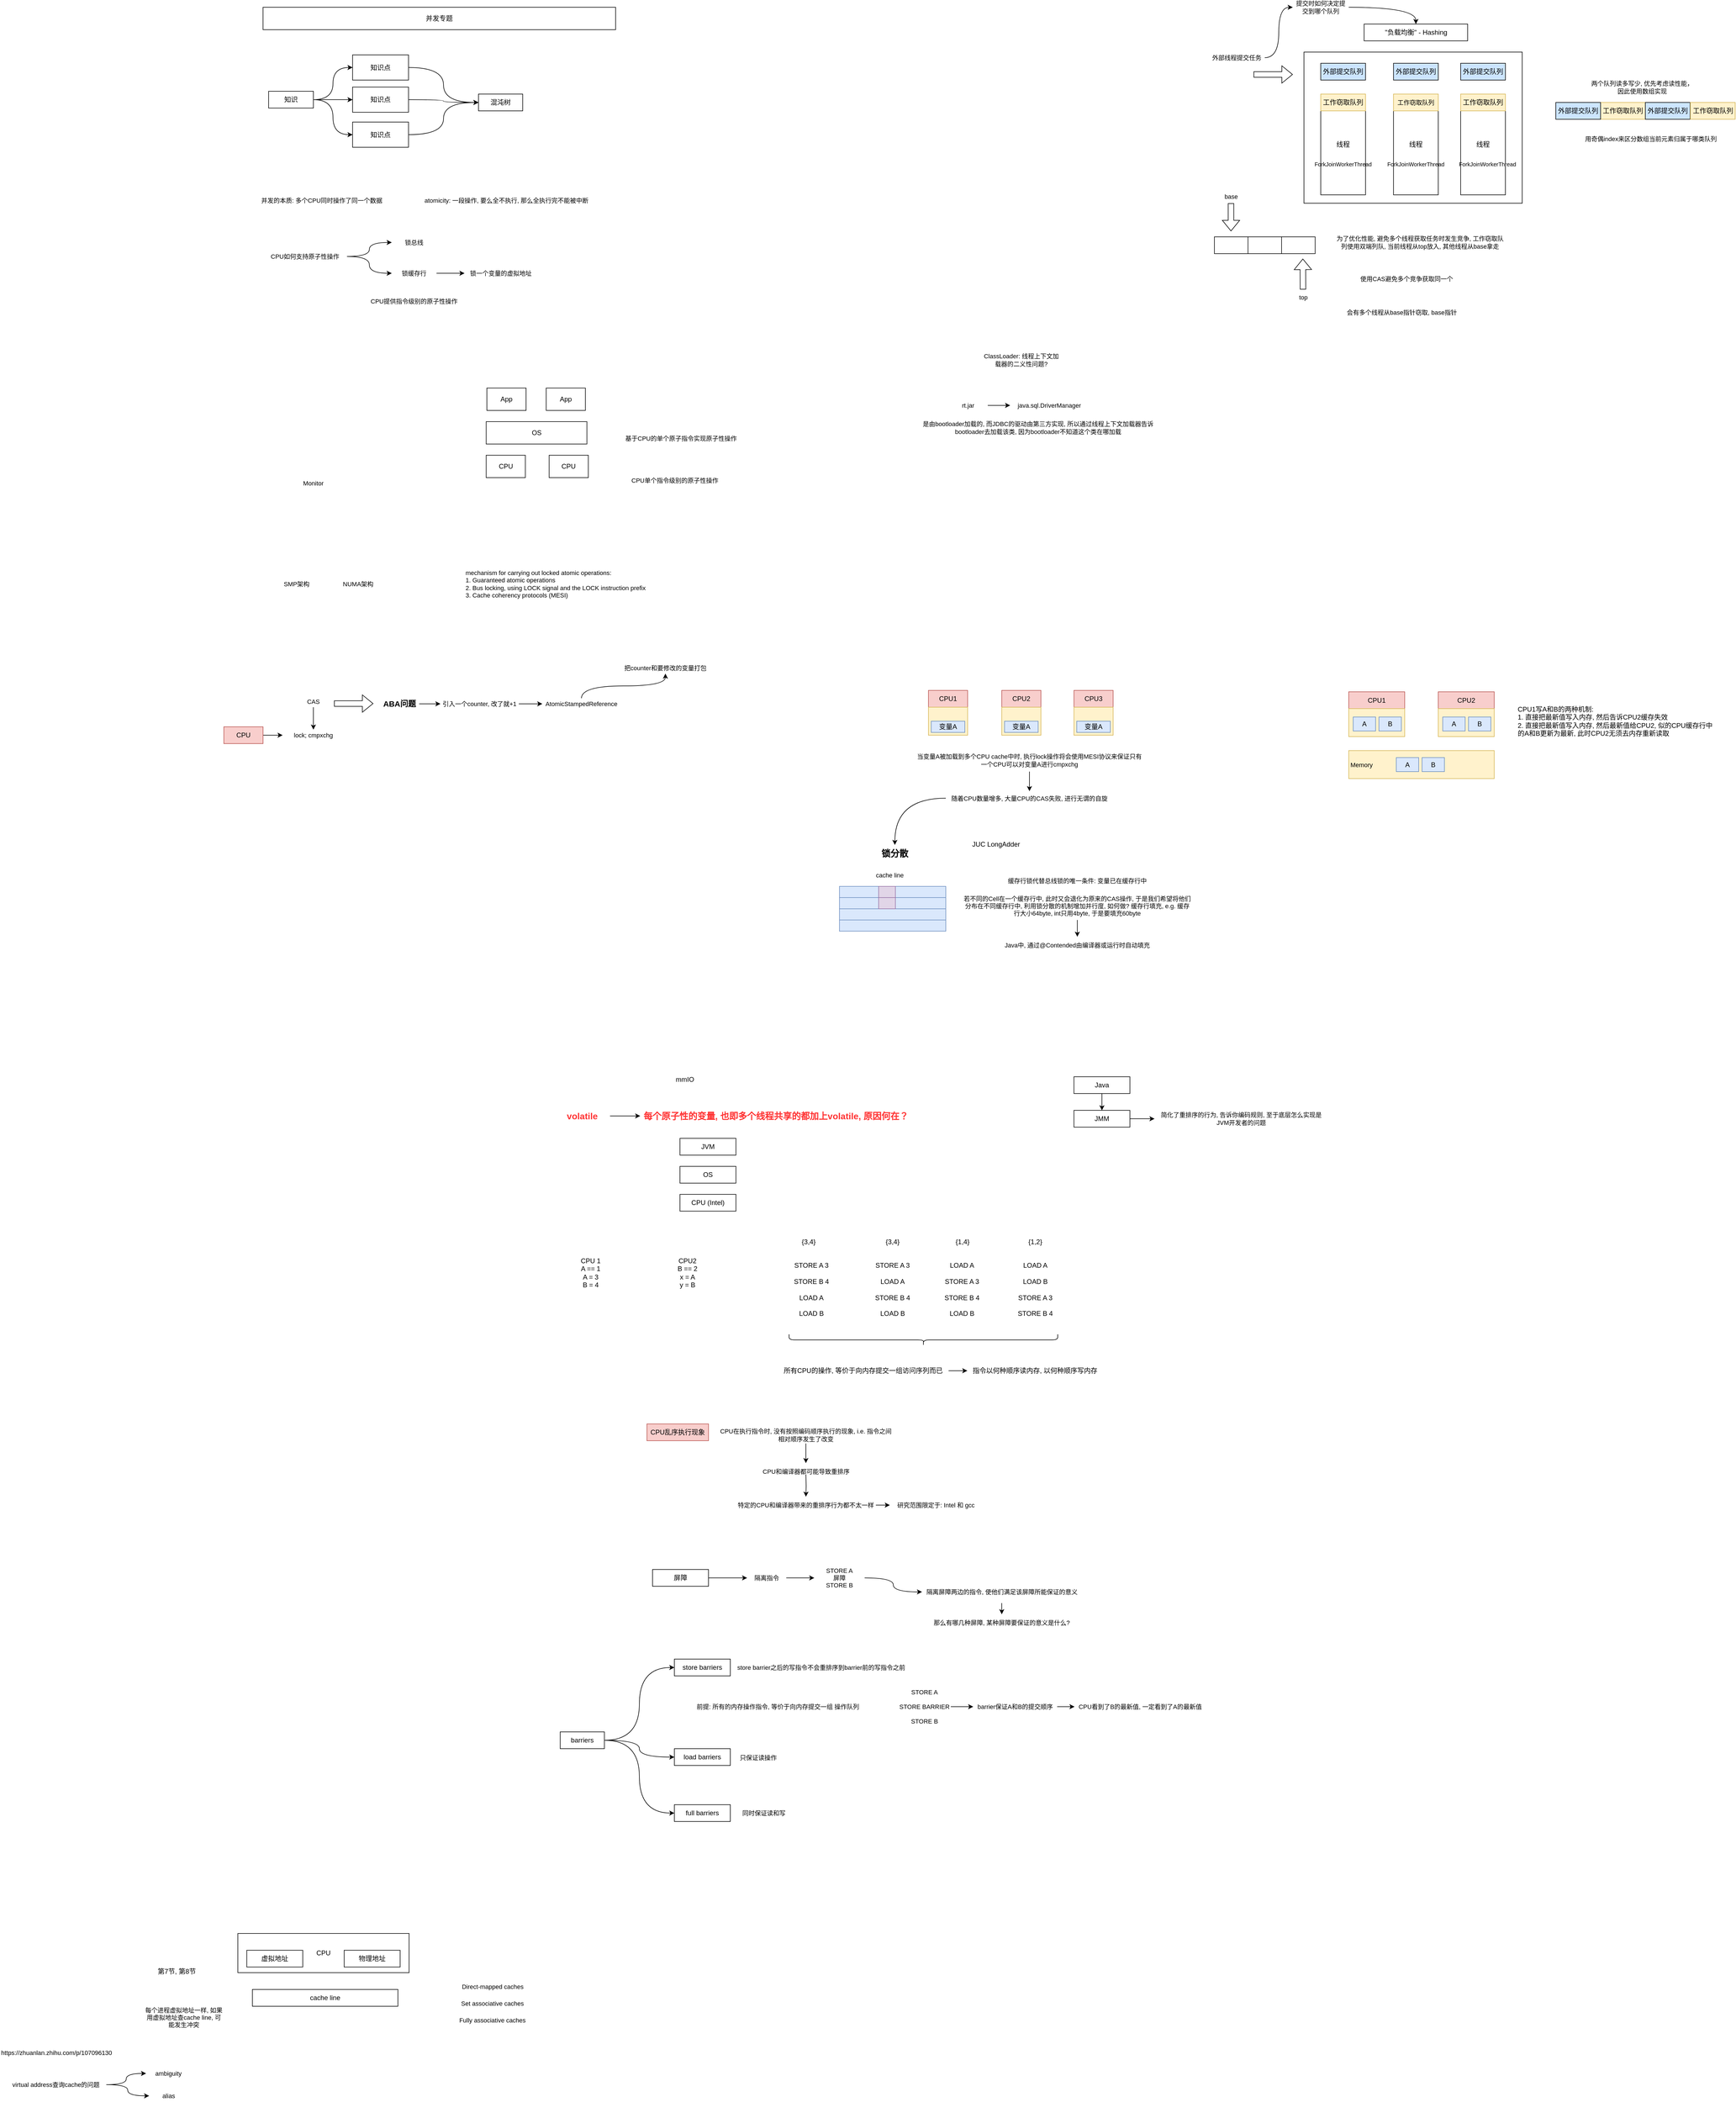 <mxfile version="24.7.12">
  <diagram name="Page-1" id="iqe3As87bchgCNZe354T">
    <mxGraphModel dx="2261" dy="761" grid="1" gridSize="10" guides="1" tooltips="1" connect="1" arrows="1" fold="1" page="1" pageScale="1" pageWidth="827" pageHeight="1169" math="0" shadow="0">
      <root>
        <mxCell id="0" />
        <mxCell id="1" parent="0" />
        <mxCell id="99BcAxhjOU1GVthHqTRR-21" value="CPU" style="rounded=0;whiteSpace=wrap;html=1;" parent="1" vertex="1">
          <mxGeometry x="55" y="3520" width="306" height="70" as="geometry" />
        </mxCell>
        <mxCell id="UsoG7qOwd3O0ct9gbPl3-1" value="" style="rounded=0;whiteSpace=wrap;html=1;" parent="1" vertex="1">
          <mxGeometry x="1960" y="160" width="390" height="270" as="geometry" />
        </mxCell>
        <mxCell id="UsoG7qOwd3O0ct9gbPl3-2" value="线程" style="rounded=0;whiteSpace=wrap;html=1;" parent="1" vertex="1">
          <mxGeometry x="1990" y="235" width="80" height="180" as="geometry" />
        </mxCell>
        <mxCell id="UsoG7qOwd3O0ct9gbPl3-5" value="" style="shape=flexArrow;endArrow=classic;html=1;rounded=0;" parent="1" edge="1">
          <mxGeometry width="50" height="50" relative="1" as="geometry">
            <mxPoint x="1870" y="200" as="sourcePoint" />
            <mxPoint x="1940" y="200" as="targetPoint" />
          </mxGeometry>
        </mxCell>
        <mxCell id="UsoG7qOwd3O0ct9gbPl3-6" value="工作窃取队列" style="rounded=0;whiteSpace=wrap;html=1;fillColor=#fff2cc;strokeColor=#d6b656;" parent="1" vertex="1">
          <mxGeometry x="1990" y="235" width="80" height="30" as="geometry" />
        </mxCell>
        <mxCell id="UsoG7qOwd3O0ct9gbPl3-9" value="线程" style="rounded=0;whiteSpace=wrap;html=1;" parent="1" vertex="1">
          <mxGeometry x="2120" y="235" width="80" height="180" as="geometry" />
        </mxCell>
        <mxCell id="UsoG7qOwd3O0ct9gbPl3-10" value="工作窃取队列" style="rounded=0;whiteSpace=wrap;html=1;fontSize=11;fillColor=#fff2cc;strokeColor=#d6b656;" parent="1" vertex="1">
          <mxGeometry x="2120" y="235" width="80" height="30" as="geometry" />
        </mxCell>
        <mxCell id="UsoG7qOwd3O0ct9gbPl3-11" value="线程" style="rounded=0;whiteSpace=wrap;html=1;" parent="1" vertex="1">
          <mxGeometry x="2240" y="235" width="80" height="180" as="geometry" />
        </mxCell>
        <mxCell id="UsoG7qOwd3O0ct9gbPl3-12" value="工作窃取队列" style="rounded=0;whiteSpace=wrap;html=1;fillColor=#fff2cc;strokeColor=#d6b656;" parent="1" vertex="1">
          <mxGeometry x="2240" y="235" width="80" height="30" as="geometry" />
        </mxCell>
        <mxCell id="UsoG7qOwd3O0ct9gbPl3-13" value="" style="rounded=0;whiteSpace=wrap;html=1;" parent="1" vertex="1">
          <mxGeometry x="1800" y="490" width="60" height="30" as="geometry" />
        </mxCell>
        <mxCell id="UsoG7qOwd3O0ct9gbPl3-14" value="" style="rounded=0;whiteSpace=wrap;html=1;" parent="1" vertex="1">
          <mxGeometry x="1860" y="490" width="60" height="30" as="geometry" />
        </mxCell>
        <mxCell id="UsoG7qOwd3O0ct9gbPl3-15" value="" style="rounded=0;whiteSpace=wrap;html=1;" parent="1" vertex="1">
          <mxGeometry x="1920" y="490" width="60" height="30" as="geometry" />
        </mxCell>
        <mxCell id="UsoG7qOwd3O0ct9gbPl3-17" value="为了优化性能, 避免多个线程获取任务时发生竞争, 工作窃取队列使用双端列队, 当前线程从top放入, 其他线程从base拿走" style="text;html=1;strokeColor=none;fillColor=none;align=center;verticalAlign=middle;whiteSpace=wrap;rounded=0;fontSize=11;" parent="1" vertex="1">
          <mxGeometry x="2015" y="480" width="305" height="40" as="geometry" />
        </mxCell>
        <mxCell id="UsoG7qOwd3O0ct9gbPl3-18" value="使用CAS避免多个竞争获取同一个&amp;nbsp;" style="text;html=1;strokeColor=none;fillColor=none;align=center;verticalAlign=middle;whiteSpace=wrap;rounded=0;fontSize=11;" parent="1" vertex="1">
          <mxGeometry x="2005" y="545" width="280" height="40" as="geometry" />
        </mxCell>
        <mxCell id="UsoG7qOwd3O0ct9gbPl3-19" value="" style="shape=flexArrow;endArrow=classic;html=1;rounded=0;" parent="1" edge="1">
          <mxGeometry width="50" height="50" relative="1" as="geometry">
            <mxPoint x="1829.62" y="430" as="sourcePoint" />
            <mxPoint x="1829.62" y="480" as="targetPoint" />
          </mxGeometry>
        </mxCell>
        <mxCell id="UsoG7qOwd3O0ct9gbPl3-20" value="" style="shape=flexArrow;endArrow=classic;html=1;rounded=0;" parent="1" edge="1">
          <mxGeometry width="50" height="50" relative="1" as="geometry">
            <mxPoint x="1958.23" y="584" as="sourcePoint" />
            <mxPoint x="1958" y="529" as="targetPoint" />
          </mxGeometry>
        </mxCell>
        <mxCell id="UsoG7qOwd3O0ct9gbPl3-21" value="top" style="text;html=1;strokeColor=none;fillColor=none;align=center;verticalAlign=middle;whiteSpace=wrap;rounded=0;fontSize=11;" parent="1" vertex="1">
          <mxGeometry x="1934" y="585" width="50" height="25" as="geometry" />
        </mxCell>
        <mxCell id="UsoG7qOwd3O0ct9gbPl3-22" value="base" style="text;html=1;strokeColor=none;fillColor=none;align=center;verticalAlign=middle;whiteSpace=wrap;rounded=0;fontSize=11;" parent="1" vertex="1">
          <mxGeometry x="1805" y="405" width="50" height="25" as="geometry" />
        </mxCell>
        <mxCell id="UsoG7qOwd3O0ct9gbPl3-23" value="会有多个线程从base指针窃取, base指针" style="text;html=1;strokeColor=none;fillColor=none;align=center;verticalAlign=middle;whiteSpace=wrap;rounded=0;fontSize=11;" parent="1" vertex="1">
          <mxGeometry x="2015" y="610" width="240" height="30" as="geometry" />
        </mxCell>
        <mxCell id="UsoG7qOwd3O0ct9gbPl3-35" style="edgeStyle=orthogonalEdgeStyle;rounded=0;orthogonalLoop=1;jettySize=auto;html=1;entryX=0;entryY=0.5;entryDx=0;entryDy=0;curved=1;" parent="1" source="UsoG7qOwd3O0ct9gbPl3-24" target="UsoG7qOwd3O0ct9gbPl3-33" edge="1">
          <mxGeometry relative="1" as="geometry" />
        </mxCell>
        <mxCell id="UsoG7qOwd3O0ct9gbPl3-24" value="外部线程提交任务" style="text;html=1;strokeColor=none;fillColor=none;align=center;verticalAlign=middle;whiteSpace=wrap;rounded=0;fontSize=11;" parent="1" vertex="1">
          <mxGeometry x="1790" y="160" width="100" height="20" as="geometry" />
        </mxCell>
        <mxCell id="UsoG7qOwd3O0ct9gbPl3-25" value="外部提交队列" style="rounded=0;whiteSpace=wrap;html=1;fillColor=#CCE5FF;" parent="1" vertex="1">
          <mxGeometry x="1990" y="180" width="80" height="30" as="geometry" />
        </mxCell>
        <mxCell id="UsoG7qOwd3O0ct9gbPl3-26" value="外部提交队列" style="rounded=0;whiteSpace=wrap;html=1;fillColor=#CCE5FF;" parent="1" vertex="1">
          <mxGeometry x="2120" y="180" width="80" height="30" as="geometry" />
        </mxCell>
        <mxCell id="UsoG7qOwd3O0ct9gbPl3-27" value="外部提交队列" style="rounded=0;whiteSpace=wrap;html=1;fillColor=#CCE5FF;" parent="1" vertex="1">
          <mxGeometry x="2240" y="180" width="80" height="30" as="geometry" />
        </mxCell>
        <mxCell id="UsoG7qOwd3O0ct9gbPl3-29" value="ForkJoinWorkerThread" style="text;html=1;strokeColor=none;fillColor=none;align=center;verticalAlign=middle;whiteSpace=wrap;rounded=0;fontSize=10;" parent="1" vertex="1">
          <mxGeometry x="1970" y="350" width="120" height="20" as="geometry" />
        </mxCell>
        <mxCell id="UsoG7qOwd3O0ct9gbPl3-30" value="ForkJoinWorkerThread" style="text;html=1;strokeColor=none;fillColor=none;align=center;verticalAlign=middle;whiteSpace=wrap;rounded=0;fontSize=10;" parent="1" vertex="1">
          <mxGeometry x="2100" y="350" width="120" height="20" as="geometry" />
        </mxCell>
        <mxCell id="UsoG7qOwd3O0ct9gbPl3-31" value="ForkJoinWorkerThread" style="text;html=1;strokeColor=none;fillColor=none;align=center;verticalAlign=middle;whiteSpace=wrap;rounded=0;fontSize=10;" parent="1" vertex="1">
          <mxGeometry x="2227.5" y="350" width="120" height="20" as="geometry" />
        </mxCell>
        <mxCell id="UsoG7qOwd3O0ct9gbPl3-38" style="edgeStyle=orthogonalEdgeStyle;shape=connector;curved=1;rounded=0;orthogonalLoop=1;jettySize=auto;html=1;entryX=0.5;entryY=0;entryDx=0;entryDy=0;labelBackgroundColor=default;strokeColor=default;fontFamily=Helvetica;fontSize=11;fontColor=default;endArrow=classic;" parent="1" source="UsoG7qOwd3O0ct9gbPl3-33" target="UsoG7qOwd3O0ct9gbPl3-37" edge="1">
          <mxGeometry relative="1" as="geometry" />
        </mxCell>
        <mxCell id="UsoG7qOwd3O0ct9gbPl3-33" value="提交时如何决定提交到哪个队列" style="text;html=1;strokeColor=none;fillColor=none;align=center;verticalAlign=middle;whiteSpace=wrap;rounded=0;fontSize=11;" parent="1" vertex="1">
          <mxGeometry x="1940" y="70" width="100" height="20" as="geometry" />
        </mxCell>
        <mxCell id="UsoG7qOwd3O0ct9gbPl3-37" value="&quot;负载均衡&quot; - Hashing" style="rounded=0;whiteSpace=wrap;html=1;" parent="1" vertex="1">
          <mxGeometry x="2067.5" y="110" width="185" height="30" as="geometry" />
        </mxCell>
        <mxCell id="UsoG7qOwd3O0ct9gbPl3-39" value="两个队列读多写少, 优先考虑读性能， 因此使用数组实现" style="text;html=1;strokeColor=none;fillColor=none;align=center;verticalAlign=middle;whiteSpace=wrap;rounded=0;fontSize=11;fontFamily=Helvetica;fontColor=default;" parent="1" vertex="1">
          <mxGeometry x="2467.5" y="207.5" width="192.5" height="30" as="geometry" />
        </mxCell>
        <mxCell id="UsoG7qOwd3O0ct9gbPl3-41" value="工作窃取队列" style="rounded=0;whiteSpace=wrap;html=1;fillColor=#fff2cc;strokeColor=#d6b656;" parent="1" vertex="1">
          <mxGeometry x="2490" y="250" width="80" height="30" as="geometry" />
        </mxCell>
        <mxCell id="UsoG7qOwd3O0ct9gbPl3-42" value="外部提交队列" style="rounded=0;whiteSpace=wrap;html=1;fillColor=#CCE5FF;" parent="1" vertex="1">
          <mxGeometry x="2570" y="250" width="80" height="30" as="geometry" />
        </mxCell>
        <mxCell id="UsoG7qOwd3O0ct9gbPl3-43" value="工作窃取队列" style="rounded=0;whiteSpace=wrap;html=1;fillColor=#fff2cc;strokeColor=#d6b656;" parent="1" vertex="1">
          <mxGeometry x="2650.5" y="250" width="80" height="30" as="geometry" />
        </mxCell>
        <mxCell id="UsoG7qOwd3O0ct9gbPl3-44" value="用奇偶index来区分数组当前元素归属于哪类队列" style="text;html=1;strokeColor=none;fillColor=none;align=center;verticalAlign=middle;whiteSpace=wrap;rounded=0;fontSize=11;fontFamily=Helvetica;fontColor=default;" parent="1" vertex="1">
          <mxGeometry x="2450" y="300" width="260" height="30" as="geometry" />
        </mxCell>
        <mxCell id="UsoG7qOwd3O0ct9gbPl3-45" value="外部提交队列" style="rounded=0;whiteSpace=wrap;html=1;fillColor=#CCE5FF;" parent="1" vertex="1">
          <mxGeometry x="2410" y="250" width="80" height="30" as="geometry" />
        </mxCell>
        <mxCell id="dpeUAHpxACgYPMOwfueQ-1" value="并发专题" style="rounded=0;whiteSpace=wrap;html=1;" parent="1" vertex="1">
          <mxGeometry x="100" y="80" width="630" height="40" as="geometry" />
        </mxCell>
        <mxCell id="dpeUAHpxACgYPMOwfueQ-6" style="edgeStyle=orthogonalEdgeStyle;rounded=0;orthogonalLoop=1;jettySize=auto;html=1;entryX=0;entryY=0.5;entryDx=0;entryDy=0;curved=1;" parent="1" source="dpeUAHpxACgYPMOwfueQ-2" target="dpeUAHpxACgYPMOwfueQ-3" edge="1">
          <mxGeometry relative="1" as="geometry" />
        </mxCell>
        <mxCell id="dpeUAHpxACgYPMOwfueQ-7" style="edgeStyle=orthogonalEdgeStyle;rounded=0;orthogonalLoop=1;jettySize=auto;html=1;curved=1;" parent="1" source="dpeUAHpxACgYPMOwfueQ-2" target="dpeUAHpxACgYPMOwfueQ-4" edge="1">
          <mxGeometry relative="1" as="geometry" />
        </mxCell>
        <mxCell id="dpeUAHpxACgYPMOwfueQ-8" style="edgeStyle=orthogonalEdgeStyle;rounded=0;orthogonalLoop=1;jettySize=auto;html=1;entryX=0;entryY=0.5;entryDx=0;entryDy=0;curved=1;" parent="1" source="dpeUAHpxACgYPMOwfueQ-2" target="dpeUAHpxACgYPMOwfueQ-5" edge="1">
          <mxGeometry relative="1" as="geometry" />
        </mxCell>
        <mxCell id="dpeUAHpxACgYPMOwfueQ-2" value="知识" style="rounded=0;whiteSpace=wrap;html=1;" parent="1" vertex="1">
          <mxGeometry x="110" y="230" width="80" height="30" as="geometry" />
        </mxCell>
        <mxCell id="dpeUAHpxACgYPMOwfueQ-10" style="edgeStyle=orthogonalEdgeStyle;shape=connector;curved=1;rounded=0;orthogonalLoop=1;jettySize=auto;html=1;entryX=0;entryY=0.5;entryDx=0;entryDy=0;labelBackgroundColor=default;strokeColor=default;align=center;verticalAlign=middle;fontFamily=Helvetica;fontSize=11;fontColor=default;endArrow=classic;" parent="1" source="dpeUAHpxACgYPMOwfueQ-3" target="dpeUAHpxACgYPMOwfueQ-9" edge="1">
          <mxGeometry relative="1" as="geometry" />
        </mxCell>
        <mxCell id="dpeUAHpxACgYPMOwfueQ-3" value="知识点" style="rounded=0;whiteSpace=wrap;html=1;" parent="1" vertex="1">
          <mxGeometry x="260" y="165" width="100" height="45" as="geometry" />
        </mxCell>
        <mxCell id="dpeUAHpxACgYPMOwfueQ-13" style="edgeStyle=orthogonalEdgeStyle;shape=connector;curved=1;rounded=0;orthogonalLoop=1;jettySize=auto;html=1;labelBackgroundColor=default;strokeColor=default;align=center;verticalAlign=middle;fontFamily=Helvetica;fontSize=11;fontColor=default;endArrow=classic;" parent="1" source="dpeUAHpxACgYPMOwfueQ-4" target="dpeUAHpxACgYPMOwfueQ-9" edge="1">
          <mxGeometry relative="1" as="geometry" />
        </mxCell>
        <mxCell id="dpeUAHpxACgYPMOwfueQ-4" value="知识点" style="rounded=0;whiteSpace=wrap;html=1;" parent="1" vertex="1">
          <mxGeometry x="260" y="222.5" width="100" height="45" as="geometry" />
        </mxCell>
        <mxCell id="dpeUAHpxACgYPMOwfueQ-14" style="edgeStyle=orthogonalEdgeStyle;shape=connector;curved=1;rounded=0;orthogonalLoop=1;jettySize=auto;html=1;entryX=0;entryY=0.5;entryDx=0;entryDy=0;labelBackgroundColor=default;strokeColor=default;align=center;verticalAlign=middle;fontFamily=Helvetica;fontSize=11;fontColor=default;endArrow=classic;" parent="1" source="dpeUAHpxACgYPMOwfueQ-5" target="dpeUAHpxACgYPMOwfueQ-9" edge="1">
          <mxGeometry relative="1" as="geometry" />
        </mxCell>
        <mxCell id="dpeUAHpxACgYPMOwfueQ-5" value="知识点" style="rounded=0;whiteSpace=wrap;html=1;" parent="1" vertex="1">
          <mxGeometry x="260" y="285" width="100" height="45" as="geometry" />
        </mxCell>
        <mxCell id="dpeUAHpxACgYPMOwfueQ-9" value="混沌树" style="rounded=0;whiteSpace=wrap;html=1;" parent="1" vertex="1">
          <mxGeometry x="485" y="235" width="79" height="30" as="geometry" />
        </mxCell>
        <mxCell id="dpeUAHpxACgYPMOwfueQ-15" value="并发的本质: 多个CPU同时操作了同一个数据" style="text;html=1;strokeColor=none;fillColor=none;align=center;verticalAlign=middle;whiteSpace=wrap;rounded=0;fontSize=11;fontFamily=Helvetica;fontColor=default;" parent="1" vertex="1">
          <mxGeometry x="90" y="410" width="230" height="30" as="geometry" />
        </mxCell>
        <mxCell id="dpeUAHpxACgYPMOwfueQ-16" value="atomicity: 一段操作, 要么全不执行, 那么全执行完不能被中断" style="text;html=1;strokeColor=none;fillColor=none;align=center;verticalAlign=middle;whiteSpace=wrap;rounded=0;fontSize=11;fontFamily=Helvetica;fontColor=default;" parent="1" vertex="1">
          <mxGeometry x="385" y="410" width="300" height="30" as="geometry" />
        </mxCell>
        <mxCell id="dpeUAHpxACgYPMOwfueQ-22" style="edgeStyle=orthogonalEdgeStyle;shape=connector;curved=1;rounded=0;orthogonalLoop=1;jettySize=auto;html=1;labelBackgroundColor=default;strokeColor=default;align=center;verticalAlign=middle;fontFamily=Helvetica;fontSize=11;fontColor=default;endArrow=classic;" parent="1" source="dpeUAHpxACgYPMOwfueQ-17" target="dpeUAHpxACgYPMOwfueQ-18" edge="1">
          <mxGeometry relative="1" as="geometry" />
        </mxCell>
        <mxCell id="dpeUAHpxACgYPMOwfueQ-23" style="edgeStyle=orthogonalEdgeStyle;shape=connector;curved=1;rounded=0;orthogonalLoop=1;jettySize=auto;html=1;labelBackgroundColor=default;strokeColor=default;align=center;verticalAlign=middle;fontFamily=Helvetica;fontSize=11;fontColor=default;endArrow=classic;" parent="1" source="dpeUAHpxACgYPMOwfueQ-17" target="dpeUAHpxACgYPMOwfueQ-19" edge="1">
          <mxGeometry relative="1" as="geometry" />
        </mxCell>
        <mxCell id="dpeUAHpxACgYPMOwfueQ-17" value="CPU如何支持原子性操作" style="text;html=1;strokeColor=none;fillColor=none;align=center;verticalAlign=middle;whiteSpace=wrap;rounded=0;fontSize=11;fontFamily=Helvetica;fontColor=default;" parent="1" vertex="1">
          <mxGeometry x="100" y="510" width="150" height="30" as="geometry" />
        </mxCell>
        <mxCell id="dpeUAHpxACgYPMOwfueQ-18" value="锁总线" style="text;html=1;strokeColor=none;fillColor=none;align=center;verticalAlign=middle;whiteSpace=wrap;rounded=0;fontSize=11;fontFamily=Helvetica;fontColor=default;" parent="1" vertex="1">
          <mxGeometry x="330" y="485" width="80" height="30" as="geometry" />
        </mxCell>
        <mxCell id="dpeUAHpxACgYPMOwfueQ-21" value="" style="edgeStyle=orthogonalEdgeStyle;shape=connector;curved=1;rounded=0;orthogonalLoop=1;jettySize=auto;html=1;labelBackgroundColor=default;strokeColor=default;align=center;verticalAlign=middle;fontFamily=Helvetica;fontSize=11;fontColor=default;endArrow=classic;" parent="1" source="dpeUAHpxACgYPMOwfueQ-19" target="dpeUAHpxACgYPMOwfueQ-20" edge="1">
          <mxGeometry relative="1" as="geometry" />
        </mxCell>
        <mxCell id="dpeUAHpxACgYPMOwfueQ-19" value="锁缓存行" style="text;html=1;strokeColor=none;fillColor=none;align=center;verticalAlign=middle;whiteSpace=wrap;rounded=0;fontSize=11;fontFamily=Helvetica;fontColor=default;" parent="1" vertex="1">
          <mxGeometry x="330" y="540" width="80" height="30" as="geometry" />
        </mxCell>
        <mxCell id="dpeUAHpxACgYPMOwfueQ-20" value="锁一个变量的虚拟地址" style="text;html=1;strokeColor=none;fillColor=none;align=center;verticalAlign=middle;whiteSpace=wrap;rounded=0;fontSize=11;fontFamily=Helvetica;fontColor=default;" parent="1" vertex="1">
          <mxGeometry x="460" y="540" width="130" height="30" as="geometry" />
        </mxCell>
        <mxCell id="dpeUAHpxACgYPMOwfueQ-24" value="CPU提供指令级别的原子性操作" style="text;html=1;strokeColor=none;fillColor=none;align=center;verticalAlign=middle;whiteSpace=wrap;rounded=0;fontSize=11;fontFamily=Helvetica;fontColor=default;" parent="1" vertex="1">
          <mxGeometry x="280" y="590" width="180" height="30" as="geometry" />
        </mxCell>
        <mxCell id="dpeUAHpxACgYPMOwfueQ-25" value="CPU" style="rounded=0;whiteSpace=wrap;html=1;" parent="1" vertex="1">
          <mxGeometry x="498.75" y="880" width="70" height="40" as="geometry" />
        </mxCell>
        <mxCell id="dpeUAHpxACgYPMOwfueQ-26" value="OS" style="rounded=0;whiteSpace=wrap;html=1;" parent="1" vertex="1">
          <mxGeometry x="498.75" y="820" width="180" height="40" as="geometry" />
        </mxCell>
        <mxCell id="dpeUAHpxACgYPMOwfueQ-27" value="App" style="rounded=0;whiteSpace=wrap;html=1;" parent="1" vertex="1">
          <mxGeometry x="606" y="760" width="70" height="40" as="geometry" />
        </mxCell>
        <mxCell id="dpeUAHpxACgYPMOwfueQ-28" value="CPU单个指令级别的原子性操作" style="text;html=1;strokeColor=none;fillColor=none;align=center;verticalAlign=middle;whiteSpace=wrap;rounded=0;fontSize=11;fontFamily=Helvetica;fontColor=default;" parent="1" vertex="1">
          <mxGeometry x="746" y="910" width="180" height="30" as="geometry" />
        </mxCell>
        <mxCell id="dpeUAHpxACgYPMOwfueQ-29" value="基于CPU的单个原子指令实现原子性操作" style="text;html=1;strokeColor=none;fillColor=none;align=center;verticalAlign=middle;whiteSpace=wrap;rounded=0;fontSize=11;fontFamily=Helvetica;fontColor=default;" parent="1" vertex="1">
          <mxGeometry x="740" y="835" width="214" height="30" as="geometry" />
        </mxCell>
        <mxCell id="dpeUAHpxACgYPMOwfueQ-30" value="App" style="rounded=0;whiteSpace=wrap;html=1;" parent="1" vertex="1">
          <mxGeometry x="500" y="760" width="70" height="40" as="geometry" />
        </mxCell>
        <mxCell id="dpeUAHpxACgYPMOwfueQ-31" value="CPU" style="rounded=0;whiteSpace=wrap;html=1;" parent="1" vertex="1">
          <mxGeometry x="611.25" y="880" width="70" height="40" as="geometry" />
        </mxCell>
        <mxCell id="dpeUAHpxACgYPMOwfueQ-32" value="Monitor" style="text;html=1;strokeColor=none;fillColor=none;align=center;verticalAlign=middle;whiteSpace=wrap;rounded=0;fontSize=11;fontFamily=Helvetica;fontColor=default;" parent="1" vertex="1">
          <mxGeometry x="160" y="920" width="60" height="20" as="geometry" />
        </mxCell>
        <mxCell id="dpeUAHpxACgYPMOwfueQ-33" value="lock; cmpxchg" style="text;html=1;strokeColor=none;fillColor=none;align=center;verticalAlign=middle;whiteSpace=wrap;rounded=0;fontSize=11;fontFamily=Helvetica;fontColor=default;" parent="1" vertex="1">
          <mxGeometry x="135" y="1370" width="110" height="20" as="geometry" />
        </mxCell>
        <mxCell id="dpeUAHpxACgYPMOwfueQ-36" value="" style="edgeStyle=orthogonalEdgeStyle;shape=connector;curved=1;rounded=0;orthogonalLoop=1;jettySize=auto;html=1;labelBackgroundColor=default;strokeColor=default;align=center;verticalAlign=middle;fontFamily=Helvetica;fontSize=11;fontColor=default;endArrow=classic;" parent="1" source="dpeUAHpxACgYPMOwfueQ-35" target="dpeUAHpxACgYPMOwfueQ-33" edge="1">
          <mxGeometry relative="1" as="geometry" />
        </mxCell>
        <mxCell id="dpeUAHpxACgYPMOwfueQ-35" value="CAS" style="text;html=1;strokeColor=none;fillColor=none;align=center;verticalAlign=middle;whiteSpace=wrap;rounded=0;fontSize=11;fontFamily=Helvetica;fontColor=default;" parent="1" vertex="1">
          <mxGeometry x="160" y="1310" width="60" height="20" as="geometry" />
        </mxCell>
        <mxCell id="dpeUAHpxACgYPMOwfueQ-37" value="SMP架构" style="text;html=1;strokeColor=none;fillColor=none;align=center;verticalAlign=middle;whiteSpace=wrap;rounded=0;fontSize=11;fontFamily=Helvetica;fontColor=default;" parent="1" vertex="1">
          <mxGeometry x="130" y="1100" width="60" height="20" as="geometry" />
        </mxCell>
        <mxCell id="dpeUAHpxACgYPMOwfueQ-38" value="NUMA架构" style="text;html=1;strokeColor=none;fillColor=none;align=center;verticalAlign=middle;whiteSpace=wrap;rounded=0;fontSize=11;fontFamily=Helvetica;fontColor=default;" parent="1" vertex="1">
          <mxGeometry x="240" y="1100" width="60" height="20" as="geometry" />
        </mxCell>
        <mxCell id="dpeUAHpxACgYPMOwfueQ-39" value="mechanism for carrying out locked atomic operations:&lt;br&gt;1. Guaranteed atomic operations&lt;br&gt;2. Bus locking, using LOCK signal and the LOCK instruction prefix&lt;br&gt;3. Cache coherency protocols (MESI)" style="text;html=1;strokeColor=none;fillColor=none;align=left;verticalAlign=middle;whiteSpace=wrap;rounded=0;fontSize=11;fontFamily=Helvetica;fontColor=default;" parent="1" vertex="1">
          <mxGeometry x="460" y="1075" width="333" height="70" as="geometry" />
        </mxCell>
        <mxCell id="dpeUAHpxACgYPMOwfueQ-42" value="" style="edgeStyle=orthogonalEdgeStyle;shape=connector;curved=1;rounded=0;orthogonalLoop=1;jettySize=auto;html=1;labelBackgroundColor=default;strokeColor=default;align=center;verticalAlign=middle;fontFamily=Helvetica;fontSize=11;fontColor=default;endArrow=classic;" parent="1" source="dpeUAHpxACgYPMOwfueQ-40" target="dpeUAHpxACgYPMOwfueQ-41" edge="1">
          <mxGeometry relative="1" as="geometry" />
        </mxCell>
        <mxCell id="dpeUAHpxACgYPMOwfueQ-40" value="ABA问题" style="text;html=1;strokeColor=none;fillColor=none;align=center;verticalAlign=middle;whiteSpace=wrap;rounded=0;fontSize=14;fontFamily=Helvetica;fontColor=default;fontStyle=1" parent="1" vertex="1">
          <mxGeometry x="309" y="1314" width="70" height="20" as="geometry" />
        </mxCell>
        <mxCell id="HeV-wAqHhQqOec4LPYSm-4" style="edgeStyle=orthogonalEdgeStyle;rounded=0;orthogonalLoop=1;jettySize=auto;html=1;" parent="1" source="dpeUAHpxACgYPMOwfueQ-41" target="dpeUAHpxACgYPMOwfueQ-43" edge="1">
          <mxGeometry relative="1" as="geometry" />
        </mxCell>
        <mxCell id="dpeUAHpxACgYPMOwfueQ-41" value="引入一个counter, 改了就+1" style="text;html=1;strokeColor=none;fillColor=none;align=center;verticalAlign=middle;whiteSpace=wrap;rounded=0;fontSize=11;fontFamily=Helvetica;fontColor=default;" parent="1" vertex="1">
          <mxGeometry x="417" y="1314" width="140" height="20" as="geometry" />
        </mxCell>
        <mxCell id="dpeUAHpxACgYPMOwfueQ-47" value="" style="edgeStyle=orthogonalEdgeStyle;shape=connector;curved=1;rounded=0;orthogonalLoop=1;jettySize=auto;html=1;labelBackgroundColor=default;strokeColor=default;align=center;verticalAlign=middle;fontFamily=Helvetica;fontSize=11;fontColor=default;endArrow=classic;" parent="1" source="dpeUAHpxACgYPMOwfueQ-43" target="dpeUAHpxACgYPMOwfueQ-46" edge="1">
          <mxGeometry relative="1" as="geometry" />
        </mxCell>
        <mxCell id="dpeUAHpxACgYPMOwfueQ-43" value="AtomicStampedReference" style="text;html=1;strokeColor=none;fillColor=none;align=center;verticalAlign=middle;whiteSpace=wrap;rounded=0;fontSize=11;fontFamily=Helvetica;fontColor=default;" parent="1" vertex="1">
          <mxGeometry x="599" y="1314" width="140" height="20" as="geometry" />
        </mxCell>
        <mxCell id="dpeUAHpxACgYPMOwfueQ-46" value="把counter和要修改的变量打包" style="text;html=1;strokeColor=none;fillColor=none;align=center;verticalAlign=middle;whiteSpace=wrap;rounded=0;fontSize=11;fontFamily=Helvetica;fontColor=default;" parent="1" vertex="1">
          <mxGeometry x="739" y="1250" width="160" height="20" as="geometry" />
        </mxCell>
        <mxCell id="dpeUAHpxACgYPMOwfueQ-48" value="ClassLoader: 线程上下文加载器的二义性问题?" style="text;html=1;strokeColor=none;fillColor=none;align=center;verticalAlign=middle;whiteSpace=wrap;rounded=0;fontSize=11;fontFamily=Helvetica;fontColor=default;" parent="1" vertex="1">
          <mxGeometry x="1385" y="690" width="140" height="40" as="geometry" />
        </mxCell>
        <mxCell id="dpeUAHpxACgYPMOwfueQ-49" value="java.sql.DriverManager" style="text;html=1;strokeColor=none;fillColor=none;align=center;verticalAlign=middle;whiteSpace=wrap;rounded=0;fontSize=11;fontFamily=Helvetica;fontColor=default;" parent="1" vertex="1">
          <mxGeometry x="1435" y="771" width="140" height="40" as="geometry" />
        </mxCell>
        <mxCell id="dpeUAHpxACgYPMOwfueQ-51" value="" style="edgeStyle=orthogonalEdgeStyle;shape=connector;curved=1;rounded=0;orthogonalLoop=1;jettySize=auto;html=1;labelBackgroundColor=default;strokeColor=default;align=center;verticalAlign=middle;fontFamily=Helvetica;fontSize=11;fontColor=default;endArrow=classic;" parent="1" source="dpeUAHpxACgYPMOwfueQ-50" target="dpeUAHpxACgYPMOwfueQ-49" edge="1">
          <mxGeometry relative="1" as="geometry" />
        </mxCell>
        <mxCell id="dpeUAHpxACgYPMOwfueQ-50" value="rt.jar" style="text;html=1;strokeColor=none;fillColor=none;align=center;verticalAlign=middle;whiteSpace=wrap;rounded=0;fontSize=11;fontFamily=Helvetica;fontColor=default;" parent="1" vertex="1">
          <mxGeometry x="1325" y="771" width="70" height="40" as="geometry" />
        </mxCell>
        <mxCell id="dpeUAHpxACgYPMOwfueQ-52" value="是由bootloader加载的, 而JDBC的驱动由第三方实现, 所以通过线程上下文加载器告诉bootloader去加载该类, 因为bootloader不知道这个类在哪加载" style="text;html=1;strokeColor=none;fillColor=none;align=center;verticalAlign=middle;whiteSpace=wrap;rounded=0;fontSize=11;fontFamily=Helvetica;fontColor=default;" parent="1" vertex="1">
          <mxGeometry x="1265" y="811" width="440" height="39" as="geometry" />
        </mxCell>
        <mxCell id="HeV-wAqHhQqOec4LPYSm-2" style="edgeStyle=orthogonalEdgeStyle;rounded=0;orthogonalLoop=1;jettySize=auto;html=1;" parent="1" source="HeV-wAqHhQqOec4LPYSm-1" target="dpeUAHpxACgYPMOwfueQ-33" edge="1">
          <mxGeometry relative="1" as="geometry" />
        </mxCell>
        <mxCell id="HeV-wAqHhQqOec4LPYSm-1" value="CPU" style="rounded=0;whiteSpace=wrap;html=1;fillColor=#f8cecc;strokeColor=#b85450;" parent="1" vertex="1">
          <mxGeometry x="30" y="1365" width="70" height="30" as="geometry" />
        </mxCell>
        <mxCell id="HeV-wAqHhQqOec4LPYSm-3" value="" style="shape=flexArrow;endArrow=classic;html=1;rounded=0;" parent="1" edge="1">
          <mxGeometry width="50" height="50" relative="1" as="geometry">
            <mxPoint x="227" y="1323.5" as="sourcePoint" />
            <mxPoint x="297" y="1323.5" as="targetPoint" />
          </mxGeometry>
        </mxCell>
        <mxCell id="HeV-wAqHhQqOec4LPYSm-5" value="" style="rounded=0;whiteSpace=wrap;html=1;fillColor=#dae8fc;strokeColor=#6c8ebf;" parent="1" vertex="1">
          <mxGeometry x="1130" y="1650" width="190" height="20" as="geometry" />
        </mxCell>
        <mxCell id="HeV-wAqHhQqOec4LPYSm-11" value="" style="rounded=0;whiteSpace=wrap;html=1;fillColor=#dae8fc;strokeColor=#6c8ebf;" parent="1" vertex="1">
          <mxGeometry x="1130" y="1670" width="190" height="20" as="geometry" />
        </mxCell>
        <mxCell id="HeV-wAqHhQqOec4LPYSm-12" value="" style="rounded=0;whiteSpace=wrap;html=1;fillColor=#dae8fc;strokeColor=#6c8ebf;" parent="1" vertex="1">
          <mxGeometry x="1130" y="1690" width="190" height="20" as="geometry" />
        </mxCell>
        <mxCell id="HeV-wAqHhQqOec4LPYSm-16" style="edgeStyle=orthogonalEdgeStyle;rounded=0;orthogonalLoop=1;jettySize=auto;html=1;" parent="1" source="HeV-wAqHhQqOec4LPYSm-13" target="HeV-wAqHhQqOec4LPYSm-15" edge="1">
          <mxGeometry relative="1" as="geometry" />
        </mxCell>
        <mxCell id="HeV-wAqHhQqOec4LPYSm-13" value="若不同的Cell在一个缓存行中, 此时又会退化为原来的CAS操作, 于是我们希望将他们分布在不同缓存行中, 利用锁分散的机制增加并行度, 如何做? 缓存行填充, e.g. 缓存行大小64byte, int只用4byte, 于是要填充60byte" style="text;html=1;strokeColor=none;fillColor=none;align=center;verticalAlign=middle;whiteSpace=wrap;rounded=0;fontSize=11;fontFamily=Helvetica;fontColor=default;" parent="1" vertex="1">
          <mxGeometry x="1350" y="1660" width="410" height="50" as="geometry" />
        </mxCell>
        <mxCell id="HeV-wAqHhQqOec4LPYSm-15" value="Java中, 通过@Contended由编译器或运行时自动填充" style="text;html=1;strokeColor=none;fillColor=none;align=center;verticalAlign=middle;whiteSpace=wrap;rounded=0;fontSize=11;fontFamily=Helvetica;fontColor=default;" parent="1" vertex="1">
          <mxGeometry x="1420.25" y="1740" width="269.5" height="30" as="geometry" />
        </mxCell>
        <mxCell id="HeV-wAqHhQqOec4LPYSm-17" value="" style="rounded=0;whiteSpace=wrap;html=1;fillColor=#dae8fc;strokeColor=#6c8ebf;" parent="1" vertex="1">
          <mxGeometry x="1130" y="1710" width="190" height="20" as="geometry" />
        </mxCell>
        <mxCell id="HeV-wAqHhQqOec4LPYSm-18" value="cache line" style="text;html=1;strokeColor=none;fillColor=none;align=center;verticalAlign=middle;whiteSpace=wrap;rounded=0;fontSize=11;fontFamily=Helvetica;fontColor=default;" parent="1" vertex="1">
          <mxGeometry x="1175" y="1620" width="90" height="20" as="geometry" />
        </mxCell>
        <mxCell id="HeV-wAqHhQqOec4LPYSm-19" value="" style="rounded=0;whiteSpace=wrap;html=1;fillColor=#e1d5e7;strokeColor=#9673a6;" parent="1" vertex="1">
          <mxGeometry x="1200" y="1650" width="30" height="20" as="geometry" />
        </mxCell>
        <mxCell id="HeV-wAqHhQqOec4LPYSm-20" value="" style="rounded=0;whiteSpace=wrap;html=1;fillColor=#e1d5e7;strokeColor=#9673a6;" parent="1" vertex="1">
          <mxGeometry x="1200" y="1670" width="30" height="20" as="geometry" />
        </mxCell>
        <mxCell id="HeV-wAqHhQqOec4LPYSm-21" value="缓存行锁代替总线锁的唯一条件: 变量已在缓存行中" style="text;html=1;strokeColor=none;fillColor=none;align=center;verticalAlign=middle;whiteSpace=wrap;rounded=0;fontSize=11;fontFamily=Helvetica;fontColor=default;" parent="1" vertex="1">
          <mxGeometry x="1420.25" y="1630" width="269.75" height="20" as="geometry" />
        </mxCell>
        <mxCell id="HeV-wAqHhQqOec4LPYSm-22" value="CPU1" style="rounded=0;whiteSpace=wrap;html=1;fillColor=#f8cecc;strokeColor=#b85450;" parent="1" vertex="1">
          <mxGeometry x="1289" y="1300" width="70" height="30" as="geometry" />
        </mxCell>
        <mxCell id="HeV-wAqHhQqOec4LPYSm-24" value="CPU2" style="rounded=0;whiteSpace=wrap;html=1;fillColor=#f8cecc;strokeColor=#b85450;" parent="1" vertex="1">
          <mxGeometry x="1420" y="1300" width="70" height="30" as="geometry" />
        </mxCell>
        <mxCell id="HeV-wAqHhQqOec4LPYSm-25" value="CPU3" style="rounded=0;whiteSpace=wrap;html=1;fillColor=#f8cecc;strokeColor=#b85450;" parent="1" vertex="1">
          <mxGeometry x="1549" y="1300" width="70" height="30" as="geometry" />
        </mxCell>
        <mxCell id="HeV-wAqHhQqOec4LPYSm-28" value="" style="rounded=0;whiteSpace=wrap;html=1;fillColor=#fff2cc;strokeColor=#d6b656;" parent="1" vertex="1">
          <mxGeometry x="1549" y="1330" width="70" height="50" as="geometry" />
        </mxCell>
        <mxCell id="HeV-wAqHhQqOec4LPYSm-29" value="" style="rounded=0;whiteSpace=wrap;html=1;fillColor=#fff2cc;strokeColor=#d6b656;" parent="1" vertex="1">
          <mxGeometry x="1420" y="1330" width="70" height="50" as="geometry" />
        </mxCell>
        <mxCell id="HeV-wAqHhQqOec4LPYSm-30" value="" style="rounded=0;whiteSpace=wrap;html=1;fillColor=#fff2cc;strokeColor=#d6b656;" parent="1" vertex="1">
          <mxGeometry x="1289" y="1330" width="70" height="50" as="geometry" />
        </mxCell>
        <mxCell id="HeV-wAqHhQqOec4LPYSm-31" value="变量A" style="rounded=0;whiteSpace=wrap;html=1;fillColor=#dae8fc;strokeColor=#6c8ebf;" parent="1" vertex="1">
          <mxGeometry x="1294" y="1355" width="60" height="20" as="geometry" />
        </mxCell>
        <mxCell id="HeV-wAqHhQqOec4LPYSm-32" value="变量A" style="rounded=0;whiteSpace=wrap;html=1;fillColor=#dae8fc;strokeColor=#6c8ebf;" parent="1" vertex="1">
          <mxGeometry x="1425" y="1355" width="60" height="20" as="geometry" />
        </mxCell>
        <mxCell id="HeV-wAqHhQqOec4LPYSm-33" value="变量A" style="rounded=0;whiteSpace=wrap;html=1;fillColor=#dae8fc;strokeColor=#6c8ebf;" parent="1" vertex="1">
          <mxGeometry x="1554" y="1355" width="60" height="20" as="geometry" />
        </mxCell>
        <mxCell id="HeV-wAqHhQqOec4LPYSm-37" style="edgeStyle=orthogonalEdgeStyle;rounded=0;orthogonalLoop=1;jettySize=auto;html=1;" parent="1" source="HeV-wAqHhQqOec4LPYSm-35" target="HeV-wAqHhQqOec4LPYSm-36" edge="1">
          <mxGeometry relative="1" as="geometry" />
        </mxCell>
        <mxCell id="HeV-wAqHhQqOec4LPYSm-35" value="当变量A被加载到多个CPU cache中时, 执行lock操作将会使用MESI协议来保证只有一个CPU可以对变量A进行cmpxchg" style="text;html=1;strokeColor=none;fillColor=none;align=center;verticalAlign=middle;whiteSpace=wrap;rounded=0;fontSize=11;fontFamily=Helvetica;fontColor=default;" parent="1" vertex="1">
          <mxGeometry x="1265" y="1405" width="409" height="40" as="geometry" />
        </mxCell>
        <mxCell id="HeV-wAqHhQqOec4LPYSm-39" style="edgeStyle=orthogonalEdgeStyle;rounded=0;orthogonalLoop=1;jettySize=auto;html=1;curved=1;" parent="1" source="HeV-wAqHhQqOec4LPYSm-36" target="HeV-wAqHhQqOec4LPYSm-38" edge="1">
          <mxGeometry relative="1" as="geometry" />
        </mxCell>
        <mxCell id="HeV-wAqHhQqOec4LPYSm-36" value="随着CPU数量增多, 大量CPU的CAS失败, 进行无谓的自旋" style="text;html=1;strokeColor=none;fillColor=none;align=center;verticalAlign=middle;whiteSpace=wrap;rounded=0;fontSize=11;fontFamily=Helvetica;fontColor=default;" parent="1" vertex="1">
          <mxGeometry x="1320" y="1480" width="299" height="25" as="geometry" />
        </mxCell>
        <mxCell id="HeV-wAqHhQqOec4LPYSm-38" value="锁分散" style="text;html=1;strokeColor=none;fillColor=none;align=center;verticalAlign=middle;whiteSpace=wrap;rounded=0;fontSize=16;fontFamily=Helvetica;fontColor=default;fontStyle=1" parent="1" vertex="1">
          <mxGeometry x="1199" y="1576" width="60" height="30" as="geometry" />
        </mxCell>
        <mxCell id="r9cip8CiFLFCaYMpcU3F-21" style="edgeStyle=orthogonalEdgeStyle;rounded=0;orthogonalLoop=1;jettySize=auto;html=1;" parent="1" source="SonHGdceE0Zbm2Z1TKrk-5" target="r9cip8CiFLFCaYMpcU3F-20" edge="1">
          <mxGeometry relative="1" as="geometry" />
        </mxCell>
        <mxCell id="SonHGdceE0Zbm2Z1TKrk-5" value="volatile" style="text;html=1;strokeColor=none;fillColor=none;align=center;verticalAlign=middle;whiteSpace=wrap;rounded=0;fontStyle=1;fontSize=16;fontColor=#FF3333;" parent="1" vertex="1">
          <mxGeometry x="621" y="2040" width="99" height="40" as="geometry" />
        </mxCell>
        <mxCell id="SonHGdceE0Zbm2Z1TKrk-32" value="mmIO" style="text;html=1;strokeColor=none;fillColor=none;align=center;verticalAlign=middle;whiteSpace=wrap;rounded=0;" parent="1" vertex="1">
          <mxGeometry x="824" y="1980" width="60" height="30" as="geometry" />
        </mxCell>
        <mxCell id="SonHGdceE0Zbm2Z1TKrk-33" value="CPU乱序执行现象" style="rounded=0;whiteSpace=wrap;html=1;fillColor=#f8cecc;strokeColor=#b85450;" parent="1" vertex="1">
          <mxGeometry x="786" y="2610" width="110" height="30" as="geometry" />
        </mxCell>
        <mxCell id="AeaUYEnInn6TyFFDgCMk-7" value="" style="edgeStyle=orthogonalEdgeStyle;rounded=0;orthogonalLoop=1;jettySize=auto;html=1;" parent="1" source="TZ7YPI2pEZnhK35bZtsi-1" target="AeaUYEnInn6TyFFDgCMk-6" edge="1">
          <mxGeometry relative="1" as="geometry" />
        </mxCell>
        <mxCell id="TZ7YPI2pEZnhK35bZtsi-1" value="CPU在执行指令时, 没有按照编码顺序执行的现象, i.e. 指令之间相对顺序发生了改变" style="text;html=1;strokeColor=none;fillColor=none;align=center;verticalAlign=middle;whiteSpace=wrap;rounded=0;fontSize=11;fontFamily=Helvetica;fontColor=default;" parent="1" vertex="1">
          <mxGeometry x="915" y="2615" width="310" height="30" as="geometry" />
        </mxCell>
        <mxCell id="AeaUYEnInn6TyFFDgCMk-1" value="简化了重排序的行为, 告诉你编码规则, 至于底层怎么实现是JVM开发者的问题" style="text;html=1;strokeColor=none;fillColor=none;align=center;verticalAlign=middle;whiteSpace=wrap;rounded=0;fontSize=11;fontFamily=Helvetica;fontColor=default;" parent="1" vertex="1">
          <mxGeometry x="1693" y="2050" width="310" height="30" as="geometry" />
        </mxCell>
        <mxCell id="AeaUYEnInn6TyFFDgCMk-3" style="edgeStyle=orthogonalEdgeStyle;rounded=0;orthogonalLoop=1;jettySize=auto;html=1;" parent="1" source="AeaUYEnInn6TyFFDgCMk-2" target="AeaUYEnInn6TyFFDgCMk-1" edge="1">
          <mxGeometry relative="1" as="geometry" />
        </mxCell>
        <mxCell id="AeaUYEnInn6TyFFDgCMk-2" value="JMM" style="rounded=0;whiteSpace=wrap;html=1;" parent="1" vertex="1">
          <mxGeometry x="1549" y="2050" width="100" height="30" as="geometry" />
        </mxCell>
        <mxCell id="AeaUYEnInn6TyFFDgCMk-5" style="edgeStyle=orthogonalEdgeStyle;rounded=0;orthogonalLoop=1;jettySize=auto;html=1;" parent="1" source="AeaUYEnInn6TyFFDgCMk-4" target="AeaUYEnInn6TyFFDgCMk-2" edge="1">
          <mxGeometry relative="1" as="geometry" />
        </mxCell>
        <mxCell id="AeaUYEnInn6TyFFDgCMk-4" value="Java" style="rounded=0;whiteSpace=wrap;html=1;" parent="1" vertex="1">
          <mxGeometry x="1549" y="1990" width="100" height="30" as="geometry" />
        </mxCell>
        <mxCell id="AeaUYEnInn6TyFFDgCMk-9" value="" style="edgeStyle=orthogonalEdgeStyle;rounded=0;orthogonalLoop=1;jettySize=auto;html=1;" parent="1" target="AeaUYEnInn6TyFFDgCMk-8" edge="1">
          <mxGeometry relative="1" as="geometry">
            <mxPoint x="1070" y="2700" as="sourcePoint" />
          </mxGeometry>
        </mxCell>
        <mxCell id="AeaUYEnInn6TyFFDgCMk-6" value="CPU和编译器都可能导致重排序" style="text;html=1;strokeColor=none;fillColor=none;align=center;verticalAlign=middle;whiteSpace=wrap;rounded=0;fontSize=11;fontFamily=Helvetica;fontColor=default;" parent="1" vertex="1">
          <mxGeometry x="982.5" y="2680" width="175" height="30" as="geometry" />
        </mxCell>
        <mxCell id="AeaUYEnInn6TyFFDgCMk-11" value="" style="edgeStyle=orthogonalEdgeStyle;rounded=0;orthogonalLoop=1;jettySize=auto;html=1;" parent="1" source="AeaUYEnInn6TyFFDgCMk-8" target="AeaUYEnInn6TyFFDgCMk-10" edge="1">
          <mxGeometry relative="1" as="geometry" />
        </mxCell>
        <mxCell id="AeaUYEnInn6TyFFDgCMk-8" value="特定的CPU和编译器带来的重排序行为都不太一样" style="text;html=1;strokeColor=none;fillColor=none;align=center;verticalAlign=middle;whiteSpace=wrap;rounded=0;fontSize=11;fontFamily=Helvetica;fontColor=default;" parent="1" vertex="1">
          <mxGeometry x="945" y="2740" width="250" height="30" as="geometry" />
        </mxCell>
        <mxCell id="AeaUYEnInn6TyFFDgCMk-10" value="研究范围限定于: Intel 和 gcc" style="text;html=1;strokeColor=none;fillColor=none;align=center;verticalAlign=middle;whiteSpace=wrap;rounded=0;fontSize=11;fontFamily=Helvetica;fontColor=default;" parent="1" vertex="1">
          <mxGeometry x="1220" y="2740" width="165" height="30" as="geometry" />
        </mxCell>
        <mxCell id="AeaUYEnInn6TyFFDgCMk-14" value="" style="edgeStyle=orthogonalEdgeStyle;rounded=0;orthogonalLoop=1;jettySize=auto;html=1;" parent="1" source="AeaUYEnInn6TyFFDgCMk-12" target="AeaUYEnInn6TyFFDgCMk-13" edge="1">
          <mxGeometry relative="1" as="geometry" />
        </mxCell>
        <mxCell id="AeaUYEnInn6TyFFDgCMk-12" value="屏障" style="rounded=0;whiteSpace=wrap;html=1;" parent="1" vertex="1">
          <mxGeometry x="796" y="2870" width="100" height="30" as="geometry" />
        </mxCell>
        <mxCell id="AeaUYEnInn6TyFFDgCMk-16" style="edgeStyle=orthogonalEdgeStyle;rounded=0;orthogonalLoop=1;jettySize=auto;html=1;curved=1;" parent="1" source="AeaUYEnInn6TyFFDgCMk-13" target="AeaUYEnInn6TyFFDgCMk-15" edge="1">
          <mxGeometry relative="1" as="geometry" />
        </mxCell>
        <mxCell id="AeaUYEnInn6TyFFDgCMk-13" value="隔离指令" style="text;html=1;strokeColor=none;fillColor=none;align=center;verticalAlign=middle;whiteSpace=wrap;rounded=0;fontSize=11;fontFamily=Helvetica;fontColor=default;" parent="1" vertex="1">
          <mxGeometry x="965" y="2870" width="70" height="30" as="geometry" />
        </mxCell>
        <mxCell id="AeaUYEnInn6TyFFDgCMk-19" style="edgeStyle=orthogonalEdgeStyle;shape=connector;curved=1;rounded=0;orthogonalLoop=1;jettySize=auto;html=1;entryX=0;entryY=0.5;entryDx=0;entryDy=0;labelBackgroundColor=default;strokeColor=default;align=center;verticalAlign=middle;fontFamily=Helvetica;fontSize=11;fontColor=default;endArrow=classic;" parent="1" source="AeaUYEnInn6TyFFDgCMk-15" target="AeaUYEnInn6TyFFDgCMk-17" edge="1">
          <mxGeometry relative="1" as="geometry" />
        </mxCell>
        <mxCell id="AeaUYEnInn6TyFFDgCMk-15" value="STORE A&lt;br&gt;屏障&lt;br&gt;STORE B" style="text;html=1;strokeColor=none;fillColor=none;align=center;verticalAlign=middle;whiteSpace=wrap;rounded=0;fontSize=11;fontFamily=Helvetica;fontColor=default;" parent="1" vertex="1">
          <mxGeometry x="1085" y="2857.5" width="90" height="55" as="geometry" />
        </mxCell>
        <mxCell id="AeaUYEnInn6TyFFDgCMk-21" value="" style="edgeStyle=orthogonalEdgeStyle;shape=connector;curved=1;rounded=0;orthogonalLoop=1;jettySize=auto;html=1;labelBackgroundColor=default;strokeColor=default;align=center;verticalAlign=middle;fontFamily=Helvetica;fontSize=11;fontColor=default;endArrow=classic;" parent="1" source="AeaUYEnInn6TyFFDgCMk-17" target="AeaUYEnInn6TyFFDgCMk-20" edge="1">
          <mxGeometry relative="1" as="geometry" />
        </mxCell>
        <mxCell id="AeaUYEnInn6TyFFDgCMk-17" value="隔离屏障两边的指令, 使他们满足该屏障所能保证的意义" style="text;html=1;strokeColor=none;fillColor=none;align=center;verticalAlign=middle;whiteSpace=wrap;rounded=0;fontSize=11;fontFamily=Helvetica;fontColor=default;" parent="1" vertex="1">
          <mxGeometry x="1277.5" y="2890" width="285" height="40" as="geometry" />
        </mxCell>
        <mxCell id="AeaUYEnInn6TyFFDgCMk-20" value="那么有哪几种屏障, 某种屏障要保证的意义是什么?" style="text;html=1;strokeColor=none;fillColor=none;align=center;verticalAlign=middle;whiteSpace=wrap;rounded=0;fontSize=11;fontFamily=Helvetica;fontColor=default;" parent="1" vertex="1">
          <mxGeometry x="1285" y="2950" width="270" height="30" as="geometry" />
        </mxCell>
        <mxCell id="99BcAxhjOU1GVthHqTRR-3" style="edgeStyle=orthogonalEdgeStyle;rounded=0;orthogonalLoop=1;jettySize=auto;html=1;entryX=0;entryY=0.5;entryDx=0;entryDy=0;curved=1;" parent="1" source="99BcAxhjOU1GVthHqTRR-1" target="99BcAxhjOU1GVthHqTRR-2" edge="1">
          <mxGeometry relative="1" as="geometry" />
        </mxCell>
        <mxCell id="99BcAxhjOU1GVthHqTRR-13" style="edgeStyle=orthogonalEdgeStyle;shape=connector;curved=1;rounded=0;orthogonalLoop=1;jettySize=auto;html=1;entryX=0;entryY=0.5;entryDx=0;entryDy=0;labelBackgroundColor=default;strokeColor=default;align=center;verticalAlign=middle;fontFamily=Helvetica;fontSize=11;fontColor=default;endArrow=classic;" parent="1" source="99BcAxhjOU1GVthHqTRR-1" target="99BcAxhjOU1GVthHqTRR-12" edge="1">
          <mxGeometry relative="1" as="geometry" />
        </mxCell>
        <mxCell id="99BcAxhjOU1GVthHqTRR-15" style="edgeStyle=orthogonalEdgeStyle;shape=connector;curved=1;rounded=0;orthogonalLoop=1;jettySize=auto;html=1;entryX=0;entryY=0.5;entryDx=0;entryDy=0;labelBackgroundColor=default;strokeColor=default;align=center;verticalAlign=middle;fontFamily=Helvetica;fontSize=11;fontColor=default;endArrow=classic;" parent="1" source="99BcAxhjOU1GVthHqTRR-1" target="99BcAxhjOU1GVthHqTRR-14" edge="1">
          <mxGeometry relative="1" as="geometry" />
        </mxCell>
        <mxCell id="99BcAxhjOU1GVthHqTRR-1" value="barriers" style="rounded=0;whiteSpace=wrap;html=1;" parent="1" vertex="1">
          <mxGeometry x="631" y="3160" width="79" height="30" as="geometry" />
        </mxCell>
        <mxCell id="99BcAxhjOU1GVthHqTRR-2" value="store barriers" style="rounded=0;whiteSpace=wrap;html=1;" parent="1" vertex="1">
          <mxGeometry x="835" y="3030" width="100" height="30" as="geometry" />
        </mxCell>
        <mxCell id="99BcAxhjOU1GVthHqTRR-4" value="store barrier之后的写指令不会重排序到barrier前的写指令之前" style="text;html=1;strokeColor=none;fillColor=none;align=center;verticalAlign=middle;whiteSpace=wrap;rounded=0;fontSize=11;fontFamily=Helvetica;fontColor=default;" parent="1" vertex="1">
          <mxGeometry x="935" y="3022.5" width="325" height="45" as="geometry" />
        </mxCell>
        <mxCell id="99BcAxhjOU1GVthHqTRR-6" value="前提: 所有的内存操作指令, 等价于向内存提交一组 操作队列" style="text;html=1;strokeColor=none;fillColor=none;align=center;verticalAlign=middle;whiteSpace=wrap;rounded=0;fontSize=11;fontFamily=Helvetica;fontColor=default;" parent="1" vertex="1">
          <mxGeometry x="865" y="3100" width="310" height="30" as="geometry" />
        </mxCell>
        <mxCell id="99BcAxhjOU1GVthHqTRR-11" value="" style="edgeStyle=orthogonalEdgeStyle;shape=connector;curved=1;rounded=0;orthogonalLoop=1;jettySize=auto;html=1;labelBackgroundColor=default;strokeColor=default;align=center;verticalAlign=middle;fontFamily=Helvetica;fontSize=11;fontColor=default;endArrow=classic;" parent="1" source="99BcAxhjOU1GVthHqTRR-7" target="99BcAxhjOU1GVthHqTRR-8" edge="1">
          <mxGeometry relative="1" as="geometry" />
        </mxCell>
        <mxCell id="99BcAxhjOU1GVthHqTRR-7" value="STORE A&lt;br&gt;&lt;br&gt;STORE BARRIER&lt;br&gt;&lt;br&gt;STORE B" style="text;html=1;strokeColor=none;fillColor=none;align=center;verticalAlign=middle;whiteSpace=wrap;rounded=0;fontSize=11;fontFamily=Helvetica;fontColor=default;" parent="1" vertex="1">
          <mxGeometry x="1235" y="3080" width="94" height="70" as="geometry" />
        </mxCell>
        <mxCell id="99BcAxhjOU1GVthHqTRR-10" value="" style="edgeStyle=orthogonalEdgeStyle;shape=connector;curved=1;rounded=0;orthogonalLoop=1;jettySize=auto;html=1;labelBackgroundColor=default;strokeColor=default;align=center;verticalAlign=middle;fontFamily=Helvetica;fontSize=11;fontColor=default;endArrow=classic;" parent="1" source="99BcAxhjOU1GVthHqTRR-8" target="99BcAxhjOU1GVthHqTRR-9" edge="1">
          <mxGeometry relative="1" as="geometry" />
        </mxCell>
        <mxCell id="99BcAxhjOU1GVthHqTRR-8" value="barrier保证A和B的提交顺序" style="text;html=1;strokeColor=none;fillColor=none;align=center;verticalAlign=middle;whiteSpace=wrap;rounded=0;fontSize=11;fontFamily=Helvetica;fontColor=default;" parent="1" vertex="1">
          <mxGeometry x="1369" y="3100" width="150" height="30" as="geometry" />
        </mxCell>
        <mxCell id="99BcAxhjOU1GVthHqTRR-9" value="CPU看到了B的最新值, 一定看到了A的最新值" style="text;html=1;strokeColor=none;fillColor=none;align=center;verticalAlign=middle;whiteSpace=wrap;rounded=0;fontSize=11;fontFamily=Helvetica;fontColor=default;" parent="1" vertex="1">
          <mxGeometry x="1550" y="3100" width="235" height="30" as="geometry" />
        </mxCell>
        <mxCell id="99BcAxhjOU1GVthHqTRR-12" value="load barriers" style="rounded=0;whiteSpace=wrap;html=1;" parent="1" vertex="1">
          <mxGeometry x="835" y="3190" width="100" height="30" as="geometry" />
        </mxCell>
        <mxCell id="99BcAxhjOU1GVthHqTRR-14" value="full barriers" style="rounded=0;whiteSpace=wrap;html=1;" parent="1" vertex="1">
          <mxGeometry x="835" y="3290" width="100" height="30" as="geometry" />
        </mxCell>
        <mxCell id="99BcAxhjOU1GVthHqTRR-16" value="只保证读操作" style="text;html=1;strokeColor=none;fillColor=none;align=center;verticalAlign=middle;whiteSpace=wrap;rounded=0;fontSize=11;fontFamily=Helvetica;fontColor=default;" parent="1" vertex="1">
          <mxGeometry x="945" y="3192.5" width="80" height="27.5" as="geometry" />
        </mxCell>
        <mxCell id="99BcAxhjOU1GVthHqTRR-17" value="同时保证读和写" style="text;html=1;strokeColor=none;fillColor=none;align=center;verticalAlign=middle;whiteSpace=wrap;rounded=0;fontSize=11;fontFamily=Helvetica;fontColor=default;" parent="1" vertex="1">
          <mxGeometry x="945" y="3290" width="100" height="30" as="geometry" />
        </mxCell>
        <mxCell id="99BcAxhjOU1GVthHqTRR-18" value="虚拟地址" style="rounded=0;whiteSpace=wrap;html=1;" parent="1" vertex="1">
          <mxGeometry x="71" y="3550" width="100" height="30" as="geometry" />
        </mxCell>
        <mxCell id="99BcAxhjOU1GVthHqTRR-19" value="物理地址" style="rounded=0;whiteSpace=wrap;html=1;" parent="1" vertex="1">
          <mxGeometry x="245" y="3550" width="100" height="30" as="geometry" />
        </mxCell>
        <mxCell id="99BcAxhjOU1GVthHqTRR-20" value="cache line" style="rounded=0;whiteSpace=wrap;html=1;" parent="1" vertex="1">
          <mxGeometry x="81" y="3620" width="260" height="30" as="geometry" />
        </mxCell>
        <mxCell id="99BcAxhjOU1GVthHqTRR-22" value="每个进程虚拟地址一样, 如果用虚拟地址查cache line, 可能发生冲突" style="text;html=1;strokeColor=none;fillColor=none;align=center;verticalAlign=middle;whiteSpace=wrap;rounded=0;fontSize=11;fontFamily=Helvetica;fontColor=default;" parent="1" vertex="1">
          <mxGeometry x="-114" y="3650" width="145" height="40" as="geometry" />
        </mxCell>
        <mxCell id="99BcAxhjOU1GVthHqTRR-23" value="Direct-mapped caches" style="text;html=1;strokeColor=none;fillColor=none;align=center;verticalAlign=middle;whiteSpace=wrap;rounded=0;fontSize=11;fontFamily=Helvetica;fontColor=default;" parent="1" vertex="1">
          <mxGeometry x="453.75" y="3600" width="112.5" height="30" as="geometry" />
        </mxCell>
        <mxCell id="99BcAxhjOU1GVthHqTRR-24" value="Set associative caches" style="text;html=1;strokeColor=none;fillColor=none;align=center;verticalAlign=middle;whiteSpace=wrap;rounded=0;fontSize=11;fontFamily=Helvetica;fontColor=default;" parent="1" vertex="1">
          <mxGeometry x="440" y="3630" width="140" height="30" as="geometry" />
        </mxCell>
        <mxCell id="99BcAxhjOU1GVthHqTRR-25" value="Fully associative caches" style="text;html=1;strokeColor=none;fillColor=none;align=center;verticalAlign=middle;whiteSpace=wrap;rounded=0;fontSize=11;fontFamily=Helvetica;fontColor=default;" parent="1" vertex="1">
          <mxGeometry x="440" y="3660" width="140" height="30" as="geometry" />
        </mxCell>
        <mxCell id="GM-Ud_aDfbjV712TQ6Kv-4" value="" style="edgeStyle=orthogonalEdgeStyle;rounded=0;orthogonalLoop=1;jettySize=auto;html=1;curved=1;" parent="1" source="GM-Ud_aDfbjV712TQ6Kv-1" target="GM-Ud_aDfbjV712TQ6Kv-3" edge="1">
          <mxGeometry relative="1" as="geometry" />
        </mxCell>
        <mxCell id="GM-Ud_aDfbjV712TQ6Kv-5" style="edgeStyle=orthogonalEdgeStyle;rounded=0;orthogonalLoop=1;jettySize=auto;html=1;curved=1;" parent="1" source="GM-Ud_aDfbjV712TQ6Kv-1" target="GM-Ud_aDfbjV712TQ6Kv-2" edge="1">
          <mxGeometry relative="1" as="geometry" />
        </mxCell>
        <mxCell id="GM-Ud_aDfbjV712TQ6Kv-1" value="virtual address查询cache的问题" style="text;html=1;strokeColor=none;fillColor=none;align=center;verticalAlign=middle;whiteSpace=wrap;rounded=0;fontSize=11;fontFamily=Helvetica;fontColor=default;" parent="1" vertex="1">
          <mxGeometry x="-360" y="3770" width="180" height="40" as="geometry" />
        </mxCell>
        <mxCell id="GM-Ud_aDfbjV712TQ6Kv-2" value="ambiguity" style="text;html=1;strokeColor=none;fillColor=none;align=center;verticalAlign=middle;whiteSpace=wrap;rounded=0;fontSize=11;fontFamily=Helvetica;fontColor=default;" parent="1" vertex="1">
          <mxGeometry x="-109" y="3760" width="80" height="20" as="geometry" />
        </mxCell>
        <mxCell id="GM-Ud_aDfbjV712TQ6Kv-3" value="alias" style="text;html=1;strokeColor=none;fillColor=none;align=center;verticalAlign=middle;whiteSpace=wrap;rounded=0;fontSize=11;fontFamily=Helvetica;fontColor=default;" parent="1" vertex="1">
          <mxGeometry x="-103.5" y="3800" width="69" height="20" as="geometry" />
        </mxCell>
        <UserObject label="https://zhuanlan.zhihu.com/p/107096130" link="https://zhuanlan.zhihu.com/p/107096130" id="GM-Ud_aDfbjV712TQ6Kv-6">
          <mxCell style="text;whiteSpace=wrap;fontSize=11;fontFamily=Helvetica;fontColor=default;" parent="1" vertex="1">
            <mxGeometry x="-370" y="3720" width="220" height="30" as="geometry" />
          </mxCell>
        </UserObject>
        <mxCell id="PCTluO6xD0Zs3hzz5Vkr-1" value="第7节, 第8节" style="text;html=1;strokeColor=none;fillColor=none;align=center;verticalAlign=middle;whiteSpace=wrap;rounded=0;" parent="1" vertex="1">
          <mxGeometry x="-109" y="3570" width="110" height="35" as="geometry" />
        </mxCell>
        <mxCell id="r9cip8CiFLFCaYMpcU3F-2" value="CPU1" style="rounded=0;whiteSpace=wrap;html=1;fillColor=#f8cecc;strokeColor=#b85450;" parent="1" vertex="1">
          <mxGeometry x="2040" y="1302.5" width="100" height="30" as="geometry" />
        </mxCell>
        <mxCell id="r9cip8CiFLFCaYMpcU3F-5" value="" style="rounded=0;whiteSpace=wrap;html=1;fillColor=#fff2cc;strokeColor=#d6b656;" parent="1" vertex="1">
          <mxGeometry x="2040" y="1332.5" width="100" height="50" as="geometry" />
        </mxCell>
        <mxCell id="r9cip8CiFLFCaYMpcU3F-8" value="A" style="rounded=0;whiteSpace=wrap;html=1;fillColor=#dae8fc;strokeColor=#6c8ebf;" parent="1" vertex="1">
          <mxGeometry x="2048" y="1347.5" width="40" height="25" as="geometry" />
        </mxCell>
        <mxCell id="r9cip8CiFLFCaYMpcU3F-9" value="B" style="rounded=0;whiteSpace=wrap;html=1;fillColor=#dae8fc;strokeColor=#6c8ebf;" parent="1" vertex="1">
          <mxGeometry x="2094" y="1347.5" width="40" height="25" as="geometry" />
        </mxCell>
        <mxCell id="r9cip8CiFLFCaYMpcU3F-10" value="CPU2" style="rounded=0;whiteSpace=wrap;html=1;fillColor=#f8cecc;strokeColor=#b85450;" parent="1" vertex="1">
          <mxGeometry x="2200" y="1302.5" width="100" height="30" as="geometry" />
        </mxCell>
        <mxCell id="r9cip8CiFLFCaYMpcU3F-11" value="" style="rounded=0;whiteSpace=wrap;html=1;fillColor=#fff2cc;strokeColor=#d6b656;" parent="1" vertex="1">
          <mxGeometry x="2200" y="1332.5" width="100" height="50" as="geometry" />
        </mxCell>
        <mxCell id="r9cip8CiFLFCaYMpcU3F-12" value="A" style="rounded=0;whiteSpace=wrap;html=1;fillColor=#dae8fc;strokeColor=#6c8ebf;" parent="1" vertex="1">
          <mxGeometry x="2208" y="1347.5" width="40" height="25" as="geometry" />
        </mxCell>
        <mxCell id="r9cip8CiFLFCaYMpcU3F-13" value="B" style="rounded=0;whiteSpace=wrap;html=1;fillColor=#dae8fc;strokeColor=#6c8ebf;" parent="1" vertex="1">
          <mxGeometry x="2254" y="1347.5" width="40" height="25" as="geometry" />
        </mxCell>
        <mxCell id="r9cip8CiFLFCaYMpcU3F-14" value="" style="rounded=0;whiteSpace=wrap;html=1;fillColor=#fff2cc;strokeColor=#d6b656;" parent="1" vertex="1">
          <mxGeometry x="2040" y="1407.5" width="260" height="50" as="geometry" />
        </mxCell>
        <mxCell id="r9cip8CiFLFCaYMpcU3F-15" value="A" style="rounded=0;whiteSpace=wrap;html=1;fillColor=#dae8fc;strokeColor=#6c8ebf;" parent="1" vertex="1">
          <mxGeometry x="2125" y="1420" width="40" height="25" as="geometry" />
        </mxCell>
        <mxCell id="r9cip8CiFLFCaYMpcU3F-16" value="B" style="rounded=0;whiteSpace=wrap;html=1;fillColor=#dae8fc;strokeColor=#6c8ebf;" parent="1" vertex="1">
          <mxGeometry x="2171" y="1420" width="40" height="25" as="geometry" />
        </mxCell>
        <mxCell id="r9cip8CiFLFCaYMpcU3F-17" value="Memory" style="text;html=1;strokeColor=none;fillColor=none;align=center;verticalAlign=middle;whiteSpace=wrap;rounded=0;fontSize=11;fontFamily=Helvetica;fontColor=default;" parent="1" vertex="1">
          <mxGeometry x="2043" y="1420.5" width="40" height="25" as="geometry" />
        </mxCell>
        <mxCell id="r9cip8CiFLFCaYMpcU3F-19" value="CPU1写A和B的两种机制:&amp;nbsp;&lt;br style=&quot;font-size: 12px;&quot;&gt;1. 直接把最新值写入内存, 然后告诉CPU2缓存失效&lt;br style=&quot;font-size: 12px;&quot;&gt;2. 直接把最新值写入内存, 然后最新值给CPU2, 似的CPU缓存行中的A和B更新为最新, 此时CPU2无须去内存重新读取" style="text;html=1;strokeColor=none;fillColor=none;align=left;verticalAlign=middle;whiteSpace=wrap;rounded=0;fontSize=12;fontFamily=Helvetica;fontColor=default;" parent="1" vertex="1">
          <mxGeometry x="2340" y="1310" width="360" height="90" as="geometry" />
        </mxCell>
        <mxCell id="r9cip8CiFLFCaYMpcU3F-20" value="每个原子性的变量, 也即多个线程共享的都加上volatile, 原因何在？" style="text;html=1;strokeColor=none;fillColor=none;align=center;verticalAlign=middle;whiteSpace=wrap;rounded=0;fontStyle=1;fontSize=16;fontColor=#FF3333;" parent="1" vertex="1">
          <mxGeometry x="774" y="2040" width="485" height="40" as="geometry" />
        </mxCell>
        <mxCell id="r9cip8CiFLFCaYMpcU3F-22" value="JVM" style="rounded=0;whiteSpace=wrap;html=1;" parent="1" vertex="1">
          <mxGeometry x="845" y="2100" width="100" height="30" as="geometry" />
        </mxCell>
        <mxCell id="r9cip8CiFLFCaYMpcU3F-23" value="OS" style="rounded=0;whiteSpace=wrap;html=1;" parent="1" vertex="1">
          <mxGeometry x="845" y="2150" width="100" height="30" as="geometry" />
        </mxCell>
        <mxCell id="r9cip8CiFLFCaYMpcU3F-24" value="CPU (Intel)" style="rounded=0;whiteSpace=wrap;html=1;" parent="1" vertex="1">
          <mxGeometry x="845" y="2200" width="100" height="30" as="geometry" />
        </mxCell>
        <mxCell id="r9cip8CiFLFCaYMpcU3F-26" value="CPU 1&lt;br&gt;A == 1&lt;br&gt;A = 3&lt;div&gt;B = 4&lt;/div&gt;" style="text;html=1;align=center;verticalAlign=middle;whiteSpace=wrap;rounded=0;" parent="1" vertex="1">
          <mxGeometry x="621" y="2290" width="129" height="100" as="geometry" />
        </mxCell>
        <mxCell id="r9cip8CiFLFCaYMpcU3F-27" value="CPU2&lt;br&gt;B == 2&lt;br&gt;x = A&lt;br&gt;y = B" style="text;html=1;align=center;verticalAlign=middle;whiteSpace=wrap;rounded=0;" parent="1" vertex="1">
          <mxGeometry x="794" y="2290" width="129" height="100" as="geometry" />
        </mxCell>
        <mxCell id="r9cip8CiFLFCaYMpcU3F-30" style="edgeStyle=orthogonalEdgeStyle;rounded=0;orthogonalLoop=1;jettySize=auto;html=1;" parent="1" source="r9cip8CiFLFCaYMpcU3F-28" target="r9cip8CiFLFCaYMpcU3F-29" edge="1">
          <mxGeometry relative="1" as="geometry" />
        </mxCell>
        <mxCell id="r9cip8CiFLFCaYMpcU3F-28" value="所有CPU的操作, 等价于向内存提交一组访问序列而已" style="text;html=1;align=center;verticalAlign=middle;whiteSpace=wrap;rounded=0;" parent="1" vertex="1">
          <mxGeometry x="1020" y="2500" width="305" height="30" as="geometry" />
        </mxCell>
        <mxCell id="r9cip8CiFLFCaYMpcU3F-29" value="指令以何种顺序读内存, 以何种顺序写内存" style="text;html=1;align=center;verticalAlign=middle;whiteSpace=wrap;rounded=0;" parent="1" vertex="1">
          <mxGeometry x="1358.5" y="2500" width="240.5" height="30" as="geometry" />
        </mxCell>
        <mxCell id="hfoLQT2eYCwfNi6susUt-2" value="JUC LongAdder" style="text;html=1;align=center;verticalAlign=middle;whiteSpace=wrap;rounded=0;" parent="1" vertex="1">
          <mxGeometry x="1340" y="1560" width="140" height="30" as="geometry" />
        </mxCell>
        <mxCell id="9GSOo7D7u0mSWAOutGfX-1" value="STORE A 3&lt;br&gt;&lt;br&gt;STORE B 4&lt;br&gt;&lt;br&gt;LOAD A&lt;br&gt;&lt;br&gt;LOAD B" style="text;html=1;align=center;verticalAlign=middle;whiteSpace=wrap;rounded=0;" vertex="1" parent="1">
          <mxGeometry x="1025" y="2310" width="110" height="120" as="geometry" />
        </mxCell>
        <mxCell id="9GSOo7D7u0mSWAOutGfX-2" value="STORE A 3&lt;br&gt;&lt;br&gt;LOAD A&lt;br&gt;&lt;br&gt;STORE B 4&lt;br&gt;&lt;br&gt;LOAD B" style="text;html=1;align=center;verticalAlign=middle;whiteSpace=wrap;rounded=0;" vertex="1" parent="1">
          <mxGeometry x="1170" y="2310" width="110" height="120" as="geometry" />
        </mxCell>
        <mxCell id="9GSOo7D7u0mSWAOutGfX-5" value="LOAD A&lt;br&gt;&lt;br&gt;STORE A 3&lt;br&gt;&lt;br&gt;STORE B 4&lt;br&gt;&lt;br&gt;LOAD B" style="text;html=1;align=center;verticalAlign=middle;whiteSpace=wrap;rounded=0;" vertex="1" parent="1">
          <mxGeometry x="1294" y="2310" width="110" height="120" as="geometry" />
        </mxCell>
        <mxCell id="9GSOo7D7u0mSWAOutGfX-6" value="LOAD A&lt;br&gt;&lt;br&gt;LOAD B&lt;br&gt;&lt;br&gt;STORE A 3&lt;br&gt;&lt;br&gt;STORE B 4" style="text;html=1;align=center;verticalAlign=middle;whiteSpace=wrap;rounded=0;" vertex="1" parent="1">
          <mxGeometry x="1425" y="2310" width="110" height="120" as="geometry" />
        </mxCell>
        <mxCell id="9GSOo7D7u0mSWAOutGfX-7" value="{3,4}" style="text;html=1;align=center;verticalAlign=middle;whiteSpace=wrap;rounded=0;" vertex="1" parent="1">
          <mxGeometry x="1045" y="2270" width="60" height="30" as="geometry" />
        </mxCell>
        <mxCell id="9GSOo7D7u0mSWAOutGfX-8" value="{3,4}" style="text;html=1;align=center;verticalAlign=middle;whiteSpace=wrap;rounded=0;" vertex="1" parent="1">
          <mxGeometry x="1195" y="2270" width="60" height="30" as="geometry" />
        </mxCell>
        <mxCell id="9GSOo7D7u0mSWAOutGfX-9" value="{1,4}" style="text;html=1;align=center;verticalAlign=middle;whiteSpace=wrap;rounded=0;" vertex="1" parent="1">
          <mxGeometry x="1320" y="2270" width="60" height="30" as="geometry" />
        </mxCell>
        <mxCell id="9GSOo7D7u0mSWAOutGfX-10" value="{1,2}" style="text;html=1;align=center;verticalAlign=middle;whiteSpace=wrap;rounded=0;" vertex="1" parent="1">
          <mxGeometry x="1450" y="2270" width="60" height="30" as="geometry" />
        </mxCell>
        <mxCell id="9GSOo7D7u0mSWAOutGfX-11" value="" style="shape=curlyBracket;whiteSpace=wrap;html=1;rounded=1;flipH=1;labelPosition=right;verticalLabelPosition=middle;align=left;verticalAlign=middle;rotation=90;" vertex="1" parent="1">
          <mxGeometry x="1270" y="2220" width="20" height="480" as="geometry" />
        </mxCell>
      </root>
    </mxGraphModel>
  </diagram>
</mxfile>
